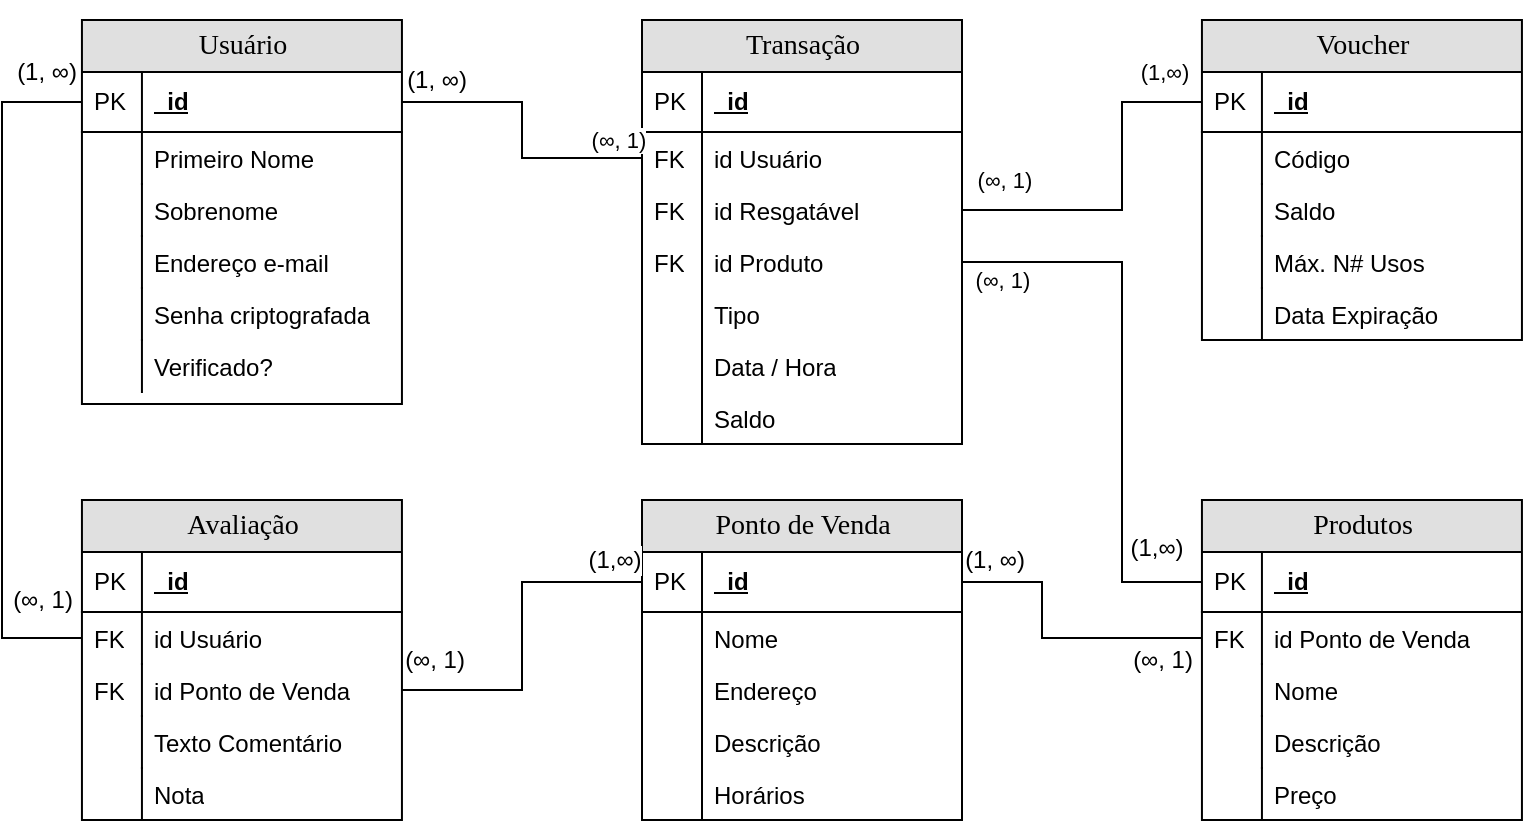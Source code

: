 <mxfile version="24.2.5" type="device">
  <diagram name="Page-1" id="e56a1550-8fbb-45ad-956c-1786394a9013">
    <mxGraphModel dx="1434" dy="835" grid="1" gridSize="10" guides="1" tooltips="1" connect="1" arrows="1" fold="1" page="1" pageScale="1" pageWidth="827" pageHeight="583" background="none" math="0" shadow="0">
      <root>
        <mxCell id="0" />
        <mxCell id="1" parent="0" />
        <mxCell id="2e49270ec7c68f3f-80" value="Usuário" style="swimlane;html=1;fontStyle=0;childLayout=stackLayout;horizontal=1;startSize=26;fillColor=#e0e0e0;horizontalStack=0;resizeParent=1;resizeLast=0;collapsible=1;marginBottom=0;swimlaneFillColor=#ffffff;align=center;rounded=0;shadow=0;comic=0;labelBackgroundColor=none;strokeWidth=1;fontFamily=Verdana;fontSize=14" parent="1" vertex="1">
          <mxGeometry x="79.97" y="40" width="160" height="192" as="geometry" />
        </mxCell>
        <mxCell id="2e49270ec7c68f3f-81" value="_id" style="shape=partialRectangle;top=0;left=0;right=0;bottom=1;html=1;align=left;verticalAlign=middle;fillColor=none;spacingLeft=34;spacingRight=4;whiteSpace=wrap;overflow=hidden;rotatable=0;points=[[0,0.5],[1,0.5]];portConstraint=eastwest;dropTarget=0;fontStyle=5;" parent="2e49270ec7c68f3f-80" vertex="1">
          <mxGeometry y="26" width="160" height="30" as="geometry" />
        </mxCell>
        <mxCell id="2e49270ec7c68f3f-82" value="PK" style="shape=partialRectangle;top=0;left=0;bottom=0;html=1;fillColor=none;align=left;verticalAlign=middle;spacingLeft=4;spacingRight=4;whiteSpace=wrap;overflow=hidden;rotatable=0;points=[];portConstraint=eastwest;part=1;" parent="2e49270ec7c68f3f-81" vertex="1" connectable="0">
          <mxGeometry width="30" height="30" as="geometry" />
        </mxCell>
        <mxCell id="2e49270ec7c68f3f-83" value="Primeiro Nome" style="shape=partialRectangle;top=0;left=0;right=0;bottom=0;html=1;align=left;verticalAlign=top;fillColor=none;spacingLeft=34;spacingRight=4;whiteSpace=wrap;overflow=hidden;rotatable=0;points=[[0,0.5],[1,0.5]];portConstraint=eastwest;dropTarget=0;" parent="2e49270ec7c68f3f-80" vertex="1">
          <mxGeometry y="56" width="160" height="26" as="geometry" />
        </mxCell>
        <mxCell id="2e49270ec7c68f3f-84" value="" style="shape=partialRectangle;top=0;left=0;bottom=0;html=1;fillColor=none;align=left;verticalAlign=top;spacingLeft=4;spacingRight=4;whiteSpace=wrap;overflow=hidden;rotatable=0;points=[];portConstraint=eastwest;part=1;" parent="2e49270ec7c68f3f-83" vertex="1" connectable="0">
          <mxGeometry width="30" height="26" as="geometry" />
        </mxCell>
        <mxCell id="2e49270ec7c68f3f-85" value="Sobrenome" style="shape=partialRectangle;top=0;left=0;right=0;bottom=0;html=1;align=left;verticalAlign=top;fillColor=none;spacingLeft=34;spacingRight=4;whiteSpace=wrap;overflow=hidden;rotatable=0;points=[[0,0.5],[1,0.5]];portConstraint=eastwest;dropTarget=0;" parent="2e49270ec7c68f3f-80" vertex="1">
          <mxGeometry y="82" width="160" height="26" as="geometry" />
        </mxCell>
        <mxCell id="2e49270ec7c68f3f-86" value="" style="shape=partialRectangle;top=0;left=0;bottom=0;html=1;fillColor=none;align=left;verticalAlign=top;spacingLeft=4;spacingRight=4;whiteSpace=wrap;overflow=hidden;rotatable=0;points=[];portConstraint=eastwest;part=1;" parent="2e49270ec7c68f3f-85" vertex="1" connectable="0">
          <mxGeometry width="30" height="26" as="geometry" />
        </mxCell>
        <mxCell id="2e49270ec7c68f3f-87" value="Endereço e-mail" style="shape=partialRectangle;top=0;left=0;right=0;bottom=0;html=1;align=left;verticalAlign=top;fillColor=none;spacingLeft=34;spacingRight=4;whiteSpace=wrap;overflow=hidden;rotatable=0;points=[[0,0.5],[1,0.5]];portConstraint=eastwest;dropTarget=0;" parent="2e49270ec7c68f3f-80" vertex="1">
          <mxGeometry y="108" width="160" height="26" as="geometry" />
        </mxCell>
        <mxCell id="2e49270ec7c68f3f-88" value="" style="shape=partialRectangle;top=0;left=0;bottom=0;html=1;fillColor=none;align=left;verticalAlign=top;spacingLeft=4;spacingRight=4;whiteSpace=wrap;overflow=hidden;rotatable=0;points=[];portConstraint=eastwest;part=1;" parent="2e49270ec7c68f3f-87" vertex="1" connectable="0">
          <mxGeometry width="30" height="26" as="geometry" />
        </mxCell>
        <mxCell id="_G63nK9BF5FQ8vQQFcvg-1" value="Senha criptografada" style="shape=partialRectangle;top=0;left=0;right=0;bottom=0;html=1;align=left;verticalAlign=top;fillColor=none;spacingLeft=34;spacingRight=4;whiteSpace=wrap;overflow=hidden;rotatable=0;points=[[0,0.5],[1,0.5]];portConstraint=eastwest;dropTarget=0;" vertex="1" parent="2e49270ec7c68f3f-80">
          <mxGeometry y="134" width="160" height="26" as="geometry" />
        </mxCell>
        <mxCell id="_G63nK9BF5FQ8vQQFcvg-2" value="" style="shape=partialRectangle;top=0;left=0;bottom=0;html=1;fillColor=none;align=left;verticalAlign=top;spacingLeft=4;spacingRight=4;whiteSpace=wrap;overflow=hidden;rotatable=0;points=[];portConstraint=eastwest;part=1;" vertex="1" connectable="0" parent="_G63nK9BF5FQ8vQQFcvg-1">
          <mxGeometry width="30" height="26" as="geometry" />
        </mxCell>
        <mxCell id="_G63nK9BF5FQ8vQQFcvg-3" value="Verificado?" style="shape=partialRectangle;top=0;left=0;right=0;bottom=0;html=1;align=left;verticalAlign=top;fillColor=none;spacingLeft=34;spacingRight=4;whiteSpace=wrap;overflow=hidden;rotatable=0;points=[[0,0.5],[1,0.5]];portConstraint=eastwest;dropTarget=0;" vertex="1" parent="2e49270ec7c68f3f-80">
          <mxGeometry y="160" width="160" height="26" as="geometry" />
        </mxCell>
        <mxCell id="_G63nK9BF5FQ8vQQFcvg-4" value="" style="shape=partialRectangle;top=0;left=0;bottom=0;html=1;fillColor=none;align=left;verticalAlign=top;spacingLeft=4;spacingRight=4;whiteSpace=wrap;overflow=hidden;rotatable=0;points=[];portConstraint=eastwest;part=1;" vertex="1" connectable="0" parent="_G63nK9BF5FQ8vQQFcvg-3">
          <mxGeometry width="30" height="26" as="geometry" />
        </mxCell>
        <mxCell id="_G63nK9BF5FQ8vQQFcvg-5" value="Voucher" style="swimlane;html=1;fontStyle=0;childLayout=stackLayout;horizontal=1;startSize=26;fillColor=#e0e0e0;horizontalStack=0;resizeParent=1;resizeLast=0;collapsible=1;marginBottom=0;swimlaneFillColor=#ffffff;align=center;rounded=0;shadow=0;comic=0;labelBackgroundColor=none;strokeWidth=1;fontFamily=Verdana;fontSize=14" vertex="1" parent="1">
          <mxGeometry x="639.97" y="40" width="160" height="160" as="geometry" />
        </mxCell>
        <mxCell id="_G63nK9BF5FQ8vQQFcvg-6" value="_id" style="shape=partialRectangle;top=0;left=0;right=0;bottom=1;html=1;align=left;verticalAlign=middle;fillColor=none;spacingLeft=34;spacingRight=4;whiteSpace=wrap;overflow=hidden;rotatable=0;points=[[0,0.5],[1,0.5]];portConstraint=eastwest;dropTarget=0;fontStyle=5;" vertex="1" parent="_G63nK9BF5FQ8vQQFcvg-5">
          <mxGeometry y="26" width="160" height="30" as="geometry" />
        </mxCell>
        <mxCell id="_G63nK9BF5FQ8vQQFcvg-7" value="PK" style="shape=partialRectangle;top=0;left=0;bottom=0;html=1;fillColor=none;align=left;verticalAlign=middle;spacingLeft=4;spacingRight=4;whiteSpace=wrap;overflow=hidden;rotatable=0;points=[];portConstraint=eastwest;part=1;" vertex="1" connectable="0" parent="_G63nK9BF5FQ8vQQFcvg-6">
          <mxGeometry width="30" height="30" as="geometry" />
        </mxCell>
        <mxCell id="_G63nK9BF5FQ8vQQFcvg-8" value="Código" style="shape=partialRectangle;top=0;left=0;right=0;bottom=0;html=1;align=left;verticalAlign=top;fillColor=none;spacingLeft=34;spacingRight=4;whiteSpace=wrap;overflow=hidden;rotatable=0;points=[[0,0.5],[1,0.5]];portConstraint=eastwest;dropTarget=0;" vertex="1" parent="_G63nK9BF5FQ8vQQFcvg-5">
          <mxGeometry y="56" width="160" height="26" as="geometry" />
        </mxCell>
        <mxCell id="_G63nK9BF5FQ8vQQFcvg-9" value="" style="shape=partialRectangle;top=0;left=0;bottom=0;html=1;fillColor=none;align=left;verticalAlign=top;spacingLeft=4;spacingRight=4;whiteSpace=wrap;overflow=hidden;rotatable=0;points=[];portConstraint=eastwest;part=1;" vertex="1" connectable="0" parent="_G63nK9BF5FQ8vQQFcvg-8">
          <mxGeometry width="30" height="26" as="geometry" />
        </mxCell>
        <mxCell id="_G63nK9BF5FQ8vQQFcvg-10" value="Saldo" style="shape=partialRectangle;top=0;left=0;right=0;bottom=0;html=1;align=left;verticalAlign=top;fillColor=none;spacingLeft=34;spacingRight=4;whiteSpace=wrap;overflow=hidden;rotatable=0;points=[[0,0.5],[1,0.5]];portConstraint=eastwest;dropTarget=0;" vertex="1" parent="_G63nK9BF5FQ8vQQFcvg-5">
          <mxGeometry y="82" width="160" height="26" as="geometry" />
        </mxCell>
        <mxCell id="_G63nK9BF5FQ8vQQFcvg-11" value="" style="shape=partialRectangle;top=0;left=0;bottom=0;html=1;fillColor=none;align=left;verticalAlign=top;spacingLeft=4;spacingRight=4;whiteSpace=wrap;overflow=hidden;rotatable=0;points=[];portConstraint=eastwest;part=1;" vertex="1" connectable="0" parent="_G63nK9BF5FQ8vQQFcvg-10">
          <mxGeometry width="30" height="26" as="geometry" />
        </mxCell>
        <mxCell id="_G63nK9BF5FQ8vQQFcvg-12" value="Máx. N# Usos" style="shape=partialRectangle;top=0;left=0;right=0;bottom=0;html=1;align=left;verticalAlign=top;fillColor=none;spacingLeft=34;spacingRight=4;whiteSpace=wrap;overflow=hidden;rotatable=0;points=[[0,0.5],[1,0.5]];portConstraint=eastwest;dropTarget=0;" vertex="1" parent="_G63nK9BF5FQ8vQQFcvg-5">
          <mxGeometry y="108" width="160" height="26" as="geometry" />
        </mxCell>
        <mxCell id="_G63nK9BF5FQ8vQQFcvg-13" value="" style="shape=partialRectangle;top=0;left=0;bottom=0;html=1;fillColor=none;align=left;verticalAlign=top;spacingLeft=4;spacingRight=4;whiteSpace=wrap;overflow=hidden;rotatable=0;points=[];portConstraint=eastwest;part=1;" vertex="1" connectable="0" parent="_G63nK9BF5FQ8vQQFcvg-12">
          <mxGeometry width="30" height="26" as="geometry" />
        </mxCell>
        <mxCell id="_G63nK9BF5FQ8vQQFcvg-14" value="Data Expiração" style="shape=partialRectangle;top=0;left=0;right=0;bottom=0;html=1;align=left;verticalAlign=top;fillColor=none;spacingLeft=34;spacingRight=4;whiteSpace=wrap;overflow=hidden;rotatable=0;points=[[0,0.5],[1,0.5]];portConstraint=eastwest;dropTarget=0;" vertex="1" parent="_G63nK9BF5FQ8vQQFcvg-5">
          <mxGeometry y="134" width="160" height="26" as="geometry" />
        </mxCell>
        <mxCell id="_G63nK9BF5FQ8vQQFcvg-15" value="" style="shape=partialRectangle;top=0;left=0;bottom=0;html=1;fillColor=none;align=left;verticalAlign=top;spacingLeft=4;spacingRight=4;whiteSpace=wrap;overflow=hidden;rotatable=0;points=[];portConstraint=eastwest;part=1;" vertex="1" connectable="0" parent="_G63nK9BF5FQ8vQQFcvg-14">
          <mxGeometry width="30" height="26" as="geometry" />
        </mxCell>
        <mxCell id="_G63nK9BF5FQ8vQQFcvg-18" value="Transação" style="swimlane;html=1;fontStyle=0;childLayout=stackLayout;horizontal=1;startSize=26;fillColor=#e0e0e0;horizontalStack=0;resizeParent=1;resizeLast=0;collapsible=1;marginBottom=0;swimlaneFillColor=#ffffff;align=center;rounded=0;shadow=0;comic=0;labelBackgroundColor=none;strokeWidth=1;fontFamily=Verdana;fontSize=14" vertex="1" parent="1">
          <mxGeometry x="360" y="40" width="160" height="212" as="geometry" />
        </mxCell>
        <mxCell id="_G63nK9BF5FQ8vQQFcvg-19" value="_id" style="shape=partialRectangle;top=0;left=0;right=0;bottom=1;html=1;align=left;verticalAlign=middle;fillColor=none;spacingLeft=34;spacingRight=4;whiteSpace=wrap;overflow=hidden;rotatable=0;points=[[0,0.5],[1,0.5]];portConstraint=eastwest;dropTarget=0;fontStyle=5;" vertex="1" parent="_G63nK9BF5FQ8vQQFcvg-18">
          <mxGeometry y="26" width="160" height="30" as="geometry" />
        </mxCell>
        <mxCell id="_G63nK9BF5FQ8vQQFcvg-20" value="PK" style="shape=partialRectangle;top=0;left=0;bottom=0;html=1;fillColor=none;align=left;verticalAlign=middle;spacingLeft=4;spacingRight=4;whiteSpace=wrap;overflow=hidden;rotatable=0;points=[];portConstraint=eastwest;part=1;" vertex="1" connectable="0" parent="_G63nK9BF5FQ8vQQFcvg-19">
          <mxGeometry width="30" height="30" as="geometry" />
        </mxCell>
        <mxCell id="_G63nK9BF5FQ8vQQFcvg-21" value="id Usuário" style="shape=partialRectangle;top=0;left=0;right=0;bottom=0;html=1;align=left;verticalAlign=top;fillColor=none;spacingLeft=34;spacingRight=4;whiteSpace=wrap;overflow=hidden;rotatable=0;points=[[0,0.5],[1,0.5]];portConstraint=eastwest;dropTarget=0;" vertex="1" parent="_G63nK9BF5FQ8vQQFcvg-18">
          <mxGeometry y="56" width="160" height="26" as="geometry" />
        </mxCell>
        <mxCell id="_G63nK9BF5FQ8vQQFcvg-22" value="FK" style="shape=partialRectangle;top=0;left=0;bottom=0;html=1;fillColor=none;align=left;verticalAlign=top;spacingLeft=4;spacingRight=4;whiteSpace=wrap;overflow=hidden;rotatable=0;points=[];portConstraint=eastwest;part=1;" vertex="1" connectable="0" parent="_G63nK9BF5FQ8vQQFcvg-21">
          <mxGeometry width="30" height="26" as="geometry" />
        </mxCell>
        <mxCell id="_G63nK9BF5FQ8vQQFcvg-23" value="id Resgatável" style="shape=partialRectangle;top=0;left=0;right=0;bottom=0;html=1;align=left;verticalAlign=top;fillColor=none;spacingLeft=34;spacingRight=4;whiteSpace=wrap;overflow=hidden;rotatable=0;points=[[0,0.5],[1,0.5]];portConstraint=eastwest;dropTarget=0;" vertex="1" parent="_G63nK9BF5FQ8vQQFcvg-18">
          <mxGeometry y="82" width="160" height="26" as="geometry" />
        </mxCell>
        <mxCell id="_G63nK9BF5FQ8vQQFcvg-24" value="FK" style="shape=partialRectangle;top=0;left=0;bottom=0;html=1;fillColor=none;align=left;verticalAlign=top;spacingLeft=4;spacingRight=4;whiteSpace=wrap;overflow=hidden;rotatable=0;points=[];portConstraint=eastwest;part=1;" vertex="1" connectable="0" parent="_G63nK9BF5FQ8vQQFcvg-23">
          <mxGeometry width="30" height="26" as="geometry" />
        </mxCell>
        <mxCell id="_G63nK9BF5FQ8vQQFcvg-25" value="id Produto" style="shape=partialRectangle;top=0;left=0;right=0;bottom=0;html=1;align=left;verticalAlign=top;fillColor=none;spacingLeft=34;spacingRight=4;whiteSpace=wrap;overflow=hidden;rotatable=0;points=[[0,0.5],[1,0.5]];portConstraint=eastwest;dropTarget=0;" vertex="1" parent="_G63nK9BF5FQ8vQQFcvg-18">
          <mxGeometry y="108" width="160" height="26" as="geometry" />
        </mxCell>
        <mxCell id="_G63nK9BF5FQ8vQQFcvg-26" value="FK" style="shape=partialRectangle;top=0;left=0;bottom=0;html=1;fillColor=none;align=left;verticalAlign=top;spacingLeft=4;spacingRight=4;whiteSpace=wrap;overflow=hidden;rotatable=0;points=[];portConstraint=eastwest;part=1;" vertex="1" connectable="0" parent="_G63nK9BF5FQ8vQQFcvg-25">
          <mxGeometry width="30" height="26" as="geometry" />
        </mxCell>
        <mxCell id="_G63nK9BF5FQ8vQQFcvg-27" value="Tipo" style="shape=partialRectangle;top=0;left=0;right=0;bottom=0;html=1;align=left;verticalAlign=top;fillColor=none;spacingLeft=34;spacingRight=4;whiteSpace=wrap;overflow=hidden;rotatable=0;points=[[0,0.5],[1,0.5]];portConstraint=eastwest;dropTarget=0;" vertex="1" parent="_G63nK9BF5FQ8vQQFcvg-18">
          <mxGeometry y="134" width="160" height="26" as="geometry" />
        </mxCell>
        <mxCell id="_G63nK9BF5FQ8vQQFcvg-28" value="" style="shape=partialRectangle;top=0;left=0;bottom=0;html=1;fillColor=none;align=left;verticalAlign=top;spacingLeft=4;spacingRight=4;whiteSpace=wrap;overflow=hidden;rotatable=0;points=[];portConstraint=eastwest;part=1;" vertex="1" connectable="0" parent="_G63nK9BF5FQ8vQQFcvg-27">
          <mxGeometry width="30" height="26" as="geometry" />
        </mxCell>
        <mxCell id="_G63nK9BF5FQ8vQQFcvg-33" value="Data / Hora" style="shape=partialRectangle;top=0;left=0;right=0;bottom=0;html=1;align=left;verticalAlign=top;fillColor=none;spacingLeft=34;spacingRight=4;whiteSpace=wrap;overflow=hidden;rotatable=0;points=[[0,0.5],[1,0.5]];portConstraint=eastwest;dropTarget=0;" vertex="1" parent="_G63nK9BF5FQ8vQQFcvg-18">
          <mxGeometry y="160" width="160" height="26" as="geometry" />
        </mxCell>
        <mxCell id="_G63nK9BF5FQ8vQQFcvg-34" value="" style="shape=partialRectangle;top=0;left=0;bottom=0;html=1;fillColor=none;align=left;verticalAlign=top;spacingLeft=4;spacingRight=4;whiteSpace=wrap;overflow=hidden;rotatable=0;points=[];portConstraint=eastwest;part=1;" vertex="1" connectable="0" parent="_G63nK9BF5FQ8vQQFcvg-33">
          <mxGeometry width="30" height="26" as="geometry" />
        </mxCell>
        <mxCell id="_G63nK9BF5FQ8vQQFcvg-35" value="Saldo" style="shape=partialRectangle;top=0;left=0;right=0;bottom=0;html=1;align=left;verticalAlign=top;fillColor=none;spacingLeft=34;spacingRight=4;whiteSpace=wrap;overflow=hidden;rotatable=0;points=[[0,0.5],[1,0.5]];portConstraint=eastwest;dropTarget=0;" vertex="1" parent="_G63nK9BF5FQ8vQQFcvg-18">
          <mxGeometry y="186" width="160" height="26" as="geometry" />
        </mxCell>
        <mxCell id="_G63nK9BF5FQ8vQQFcvg-36" value="" style="shape=partialRectangle;top=0;left=0;bottom=0;html=1;fillColor=none;align=left;verticalAlign=top;spacingLeft=4;spacingRight=4;whiteSpace=wrap;overflow=hidden;rotatable=0;points=[];portConstraint=eastwest;part=1;" vertex="1" connectable="0" parent="_G63nK9BF5FQ8vQQFcvg-35">
          <mxGeometry width="30" height="26" as="geometry" />
        </mxCell>
        <mxCell id="_G63nK9BF5FQ8vQQFcvg-37" value="Produtos" style="swimlane;html=1;fontStyle=0;childLayout=stackLayout;horizontal=1;startSize=26;fillColor=#e0e0e0;horizontalStack=0;resizeParent=1;resizeLast=0;collapsible=1;marginBottom=0;swimlaneFillColor=#ffffff;align=center;rounded=0;shadow=0;comic=0;labelBackgroundColor=none;strokeWidth=1;fontFamily=Verdana;fontSize=14" vertex="1" parent="1">
          <mxGeometry x="639.97" y="280" width="160" height="160" as="geometry" />
        </mxCell>
        <mxCell id="_G63nK9BF5FQ8vQQFcvg-38" value="_id" style="shape=partialRectangle;top=0;left=0;right=0;bottom=1;html=1;align=left;verticalAlign=middle;fillColor=none;spacingLeft=34;spacingRight=4;whiteSpace=wrap;overflow=hidden;rotatable=0;points=[[0,0.5],[1,0.5]];portConstraint=eastwest;dropTarget=0;fontStyle=5;" vertex="1" parent="_G63nK9BF5FQ8vQQFcvg-37">
          <mxGeometry y="26" width="160" height="30" as="geometry" />
        </mxCell>
        <mxCell id="_G63nK9BF5FQ8vQQFcvg-39" value="PK" style="shape=partialRectangle;top=0;left=0;bottom=0;html=1;fillColor=none;align=left;verticalAlign=middle;spacingLeft=4;spacingRight=4;whiteSpace=wrap;overflow=hidden;rotatable=0;points=[];portConstraint=eastwest;part=1;" vertex="1" connectable="0" parent="_G63nK9BF5FQ8vQQFcvg-38">
          <mxGeometry width="30" height="30" as="geometry" />
        </mxCell>
        <mxCell id="_G63nK9BF5FQ8vQQFcvg-40" value="id Ponto de Venda" style="shape=partialRectangle;top=0;left=0;right=0;bottom=0;html=1;align=left;verticalAlign=top;fillColor=none;spacingLeft=34;spacingRight=4;whiteSpace=wrap;overflow=hidden;rotatable=0;points=[[0,0.5],[1,0.5]];portConstraint=eastwest;dropTarget=0;" vertex="1" parent="_G63nK9BF5FQ8vQQFcvg-37">
          <mxGeometry y="56" width="160" height="26" as="geometry" />
        </mxCell>
        <mxCell id="_G63nK9BF5FQ8vQQFcvg-41" value="FK" style="shape=partialRectangle;top=0;left=0;bottom=0;html=1;fillColor=none;align=left;verticalAlign=top;spacingLeft=4;spacingRight=4;whiteSpace=wrap;overflow=hidden;rotatable=0;points=[];portConstraint=eastwest;part=1;" vertex="1" connectable="0" parent="_G63nK9BF5FQ8vQQFcvg-40">
          <mxGeometry width="30" height="26" as="geometry" />
        </mxCell>
        <mxCell id="_G63nK9BF5FQ8vQQFcvg-42" value="Nome" style="shape=partialRectangle;top=0;left=0;right=0;bottom=0;html=1;align=left;verticalAlign=top;fillColor=none;spacingLeft=34;spacingRight=4;whiteSpace=wrap;overflow=hidden;rotatable=0;points=[[0,0.5],[1,0.5]];portConstraint=eastwest;dropTarget=0;" vertex="1" parent="_G63nK9BF5FQ8vQQFcvg-37">
          <mxGeometry y="82" width="160" height="26" as="geometry" />
        </mxCell>
        <mxCell id="_G63nK9BF5FQ8vQQFcvg-43" value="" style="shape=partialRectangle;top=0;left=0;bottom=0;html=1;fillColor=none;align=left;verticalAlign=top;spacingLeft=4;spacingRight=4;whiteSpace=wrap;overflow=hidden;rotatable=0;points=[];portConstraint=eastwest;part=1;" vertex="1" connectable="0" parent="_G63nK9BF5FQ8vQQFcvg-42">
          <mxGeometry width="30" height="26" as="geometry" />
        </mxCell>
        <mxCell id="_G63nK9BF5FQ8vQQFcvg-44" value="Descrição" style="shape=partialRectangle;top=0;left=0;right=0;bottom=0;html=1;align=left;verticalAlign=top;fillColor=none;spacingLeft=34;spacingRight=4;whiteSpace=wrap;overflow=hidden;rotatable=0;points=[[0,0.5],[1,0.5]];portConstraint=eastwest;dropTarget=0;" vertex="1" parent="_G63nK9BF5FQ8vQQFcvg-37">
          <mxGeometry y="108" width="160" height="26" as="geometry" />
        </mxCell>
        <mxCell id="_G63nK9BF5FQ8vQQFcvg-45" value="" style="shape=partialRectangle;top=0;left=0;bottom=0;html=1;fillColor=none;align=left;verticalAlign=top;spacingLeft=4;spacingRight=4;whiteSpace=wrap;overflow=hidden;rotatable=0;points=[];portConstraint=eastwest;part=1;" vertex="1" connectable="0" parent="_G63nK9BF5FQ8vQQFcvg-44">
          <mxGeometry width="30" height="26" as="geometry" />
        </mxCell>
        <mxCell id="_G63nK9BF5FQ8vQQFcvg-46" value="Preço" style="shape=partialRectangle;top=0;left=0;right=0;bottom=0;html=1;align=left;verticalAlign=top;fillColor=none;spacingLeft=34;spacingRight=4;whiteSpace=wrap;overflow=hidden;rotatable=0;points=[[0,0.5],[1,0.5]];portConstraint=eastwest;dropTarget=0;" vertex="1" parent="_G63nK9BF5FQ8vQQFcvg-37">
          <mxGeometry y="134" width="160" height="26" as="geometry" />
        </mxCell>
        <mxCell id="_G63nK9BF5FQ8vQQFcvg-47" value="" style="shape=partialRectangle;top=0;left=0;bottom=0;html=1;fillColor=none;align=left;verticalAlign=top;spacingLeft=4;spacingRight=4;whiteSpace=wrap;overflow=hidden;rotatable=0;points=[];portConstraint=eastwest;part=1;" vertex="1" connectable="0" parent="_G63nK9BF5FQ8vQQFcvg-46">
          <mxGeometry width="30" height="26" as="geometry" />
        </mxCell>
        <mxCell id="_G63nK9BF5FQ8vQQFcvg-48" value="Ponto de Venda" style="swimlane;html=1;fontStyle=0;childLayout=stackLayout;horizontal=1;startSize=26;fillColor=#e0e0e0;horizontalStack=0;resizeParent=1;resizeLast=0;collapsible=1;marginBottom=0;swimlaneFillColor=#ffffff;align=center;rounded=0;shadow=0;comic=0;labelBackgroundColor=none;strokeWidth=1;fontFamily=Verdana;fontSize=14" vertex="1" parent="1">
          <mxGeometry x="360" y="280" width="160" height="160" as="geometry" />
        </mxCell>
        <mxCell id="_G63nK9BF5FQ8vQQFcvg-49" value="_id" style="shape=partialRectangle;top=0;left=0;right=0;bottom=1;html=1;align=left;verticalAlign=middle;fillColor=none;spacingLeft=34;spacingRight=4;whiteSpace=wrap;overflow=hidden;rotatable=0;points=[[0,0.5],[1,0.5]];portConstraint=eastwest;dropTarget=0;fontStyle=5;" vertex="1" parent="_G63nK9BF5FQ8vQQFcvg-48">
          <mxGeometry y="26" width="160" height="30" as="geometry" />
        </mxCell>
        <mxCell id="_G63nK9BF5FQ8vQQFcvg-50" value="PK" style="shape=partialRectangle;top=0;left=0;bottom=0;html=1;fillColor=none;align=left;verticalAlign=middle;spacingLeft=4;spacingRight=4;whiteSpace=wrap;overflow=hidden;rotatable=0;points=[];portConstraint=eastwest;part=1;" vertex="1" connectable="0" parent="_G63nK9BF5FQ8vQQFcvg-49">
          <mxGeometry width="30" height="30" as="geometry" />
        </mxCell>
        <mxCell id="_G63nK9BF5FQ8vQQFcvg-51" value="Nome" style="shape=partialRectangle;top=0;left=0;right=0;bottom=0;html=1;align=left;verticalAlign=top;fillColor=none;spacingLeft=34;spacingRight=4;whiteSpace=wrap;overflow=hidden;rotatable=0;points=[[0,0.5],[1,0.5]];portConstraint=eastwest;dropTarget=0;" vertex="1" parent="_G63nK9BF5FQ8vQQFcvg-48">
          <mxGeometry y="56" width="160" height="26" as="geometry" />
        </mxCell>
        <mxCell id="_G63nK9BF5FQ8vQQFcvg-52" value="" style="shape=partialRectangle;top=0;left=0;bottom=0;html=1;fillColor=none;align=left;verticalAlign=top;spacingLeft=4;spacingRight=4;whiteSpace=wrap;overflow=hidden;rotatable=0;points=[];portConstraint=eastwest;part=1;" vertex="1" connectable="0" parent="_G63nK9BF5FQ8vQQFcvg-51">
          <mxGeometry width="30" height="26" as="geometry" />
        </mxCell>
        <mxCell id="_G63nK9BF5FQ8vQQFcvg-53" value="Endereço" style="shape=partialRectangle;top=0;left=0;right=0;bottom=0;html=1;align=left;verticalAlign=top;fillColor=none;spacingLeft=34;spacingRight=4;whiteSpace=wrap;overflow=hidden;rotatable=0;points=[[0,0.5],[1,0.5]];portConstraint=eastwest;dropTarget=0;" vertex="1" parent="_G63nK9BF5FQ8vQQFcvg-48">
          <mxGeometry y="82" width="160" height="26" as="geometry" />
        </mxCell>
        <mxCell id="_G63nK9BF5FQ8vQQFcvg-54" value="" style="shape=partialRectangle;top=0;left=0;bottom=0;html=1;fillColor=none;align=left;verticalAlign=top;spacingLeft=4;spacingRight=4;whiteSpace=wrap;overflow=hidden;rotatable=0;points=[];portConstraint=eastwest;part=1;" vertex="1" connectable="0" parent="_G63nK9BF5FQ8vQQFcvg-53">
          <mxGeometry width="30" height="26" as="geometry" />
        </mxCell>
        <mxCell id="_G63nK9BF5FQ8vQQFcvg-55" value="Descrição" style="shape=partialRectangle;top=0;left=0;right=0;bottom=0;html=1;align=left;verticalAlign=top;fillColor=none;spacingLeft=34;spacingRight=4;whiteSpace=wrap;overflow=hidden;rotatable=0;points=[[0,0.5],[1,0.5]];portConstraint=eastwest;dropTarget=0;" vertex="1" parent="_G63nK9BF5FQ8vQQFcvg-48">
          <mxGeometry y="108" width="160" height="26" as="geometry" />
        </mxCell>
        <mxCell id="_G63nK9BF5FQ8vQQFcvg-56" value="" style="shape=partialRectangle;top=0;left=0;bottom=0;html=1;fillColor=none;align=left;verticalAlign=top;spacingLeft=4;spacingRight=4;whiteSpace=wrap;overflow=hidden;rotatable=0;points=[];portConstraint=eastwest;part=1;" vertex="1" connectable="0" parent="_G63nK9BF5FQ8vQQFcvg-55">
          <mxGeometry width="30" height="26" as="geometry" />
        </mxCell>
        <mxCell id="_G63nK9BF5FQ8vQQFcvg-57" value="Horários" style="shape=partialRectangle;top=0;left=0;right=0;bottom=0;html=1;align=left;verticalAlign=top;fillColor=none;spacingLeft=34;spacingRight=4;whiteSpace=wrap;overflow=hidden;rotatable=0;points=[[0,0.5],[1,0.5]];portConstraint=eastwest;dropTarget=0;" vertex="1" parent="_G63nK9BF5FQ8vQQFcvg-48">
          <mxGeometry y="134" width="160" height="26" as="geometry" />
        </mxCell>
        <mxCell id="_G63nK9BF5FQ8vQQFcvg-58" value="" style="shape=partialRectangle;top=0;left=0;bottom=0;html=1;fillColor=none;align=left;verticalAlign=top;spacingLeft=4;spacingRight=4;whiteSpace=wrap;overflow=hidden;rotatable=0;points=[];portConstraint=eastwest;part=1;" vertex="1" connectable="0" parent="_G63nK9BF5FQ8vQQFcvg-57">
          <mxGeometry width="30" height="26" as="geometry" />
        </mxCell>
        <mxCell id="_G63nK9BF5FQ8vQQFcvg-59" value="Avaliação" style="swimlane;html=1;fontStyle=0;childLayout=stackLayout;horizontal=1;startSize=26;fillColor=#e0e0e0;horizontalStack=0;resizeParent=1;resizeLast=0;collapsible=1;marginBottom=0;swimlaneFillColor=#ffffff;align=center;rounded=0;shadow=0;comic=0;labelBackgroundColor=none;strokeWidth=1;fontFamily=Verdana;fontSize=14" vertex="1" parent="1">
          <mxGeometry x="79.97" y="280" width="160" height="160" as="geometry" />
        </mxCell>
        <mxCell id="_G63nK9BF5FQ8vQQFcvg-60" value="_id" style="shape=partialRectangle;top=0;left=0;right=0;bottom=1;html=1;align=left;verticalAlign=middle;fillColor=none;spacingLeft=34;spacingRight=4;whiteSpace=wrap;overflow=hidden;rotatable=0;points=[[0,0.5],[1,0.5]];portConstraint=eastwest;dropTarget=0;fontStyle=5;" vertex="1" parent="_G63nK9BF5FQ8vQQFcvg-59">
          <mxGeometry y="26" width="160" height="30" as="geometry" />
        </mxCell>
        <mxCell id="_G63nK9BF5FQ8vQQFcvg-61" value="PK" style="shape=partialRectangle;top=0;left=0;bottom=0;html=1;fillColor=none;align=left;verticalAlign=middle;spacingLeft=4;spacingRight=4;whiteSpace=wrap;overflow=hidden;rotatable=0;points=[];portConstraint=eastwest;part=1;" vertex="1" connectable="0" parent="_G63nK9BF5FQ8vQQFcvg-60">
          <mxGeometry width="30" height="30" as="geometry" />
        </mxCell>
        <mxCell id="_G63nK9BF5FQ8vQQFcvg-62" value="id Usuário" style="shape=partialRectangle;top=0;left=0;right=0;bottom=0;html=1;align=left;verticalAlign=top;fillColor=none;spacingLeft=34;spacingRight=4;whiteSpace=wrap;overflow=hidden;rotatable=0;points=[[0,0.5],[1,0.5]];portConstraint=eastwest;dropTarget=0;" vertex="1" parent="_G63nK9BF5FQ8vQQFcvg-59">
          <mxGeometry y="56" width="160" height="26" as="geometry" />
        </mxCell>
        <mxCell id="_G63nK9BF5FQ8vQQFcvg-63" value="FK" style="shape=partialRectangle;top=0;left=0;bottom=0;html=1;fillColor=none;align=left;verticalAlign=top;spacingLeft=4;spacingRight=4;whiteSpace=wrap;overflow=hidden;rotatable=0;points=[];portConstraint=eastwest;part=1;" vertex="1" connectable="0" parent="_G63nK9BF5FQ8vQQFcvg-62">
          <mxGeometry width="30" height="26" as="geometry" />
        </mxCell>
        <mxCell id="_G63nK9BF5FQ8vQQFcvg-64" value="id Ponto de Venda" style="shape=partialRectangle;top=0;left=0;right=0;bottom=0;html=1;align=left;verticalAlign=top;fillColor=none;spacingLeft=34;spacingRight=4;whiteSpace=wrap;overflow=hidden;rotatable=0;points=[[0,0.5],[1,0.5]];portConstraint=eastwest;dropTarget=0;" vertex="1" parent="_G63nK9BF5FQ8vQQFcvg-59">
          <mxGeometry y="82" width="160" height="26" as="geometry" />
        </mxCell>
        <mxCell id="_G63nK9BF5FQ8vQQFcvg-65" value="FK" style="shape=partialRectangle;top=0;left=0;bottom=0;html=1;fillColor=none;align=left;verticalAlign=top;spacingLeft=4;spacingRight=4;whiteSpace=wrap;overflow=hidden;rotatable=0;points=[];portConstraint=eastwest;part=1;" vertex="1" connectable="0" parent="_G63nK9BF5FQ8vQQFcvg-64">
          <mxGeometry width="30" height="26" as="geometry" />
        </mxCell>
        <mxCell id="_G63nK9BF5FQ8vQQFcvg-66" value="Texto Comentário" style="shape=partialRectangle;top=0;left=0;right=0;bottom=0;html=1;align=left;verticalAlign=top;fillColor=none;spacingLeft=34;spacingRight=4;whiteSpace=wrap;overflow=hidden;rotatable=0;points=[[0,0.5],[1,0.5]];portConstraint=eastwest;dropTarget=0;" vertex="1" parent="_G63nK9BF5FQ8vQQFcvg-59">
          <mxGeometry y="108" width="160" height="26" as="geometry" />
        </mxCell>
        <mxCell id="_G63nK9BF5FQ8vQQFcvg-67" value="" style="shape=partialRectangle;top=0;left=0;bottom=0;html=1;fillColor=none;align=left;verticalAlign=top;spacingLeft=4;spacingRight=4;whiteSpace=wrap;overflow=hidden;rotatable=0;points=[];portConstraint=eastwest;part=1;" vertex="1" connectable="0" parent="_G63nK9BF5FQ8vQQFcvg-66">
          <mxGeometry width="30" height="26" as="geometry" />
        </mxCell>
        <mxCell id="_G63nK9BF5FQ8vQQFcvg-68" value="Nota" style="shape=partialRectangle;top=0;left=0;right=0;bottom=0;html=1;align=left;verticalAlign=top;fillColor=none;spacingLeft=34;spacingRight=4;whiteSpace=wrap;overflow=hidden;rotatable=0;points=[[0,0.5],[1,0.5]];portConstraint=eastwest;dropTarget=0;" vertex="1" parent="_G63nK9BF5FQ8vQQFcvg-59">
          <mxGeometry y="134" width="160" height="26" as="geometry" />
        </mxCell>
        <mxCell id="_G63nK9BF5FQ8vQQFcvg-69" value="" style="shape=partialRectangle;top=0;left=0;bottom=0;html=1;fillColor=none;align=left;verticalAlign=top;spacingLeft=4;spacingRight=4;whiteSpace=wrap;overflow=hidden;rotatable=0;points=[];portConstraint=eastwest;part=1;" vertex="1" connectable="0" parent="_G63nK9BF5FQ8vQQFcvg-68">
          <mxGeometry width="30" height="26" as="geometry" />
        </mxCell>
        <mxCell id="_G63nK9BF5FQ8vQQFcvg-72" style="edgeStyle=orthogonalEdgeStyle;rounded=0;orthogonalLoop=1;jettySize=auto;html=1;exitX=0;exitY=0.5;exitDx=0;exitDy=0;entryX=0;entryY=0.5;entryDx=0;entryDy=0;startArrow=none;startFill=0;endArrow=none;endFill=0;" edge="1" parent="1" source="2e49270ec7c68f3f-81" target="_G63nK9BF5FQ8vQQFcvg-62">
          <mxGeometry relative="1" as="geometry">
            <Array as="points">
              <mxPoint x="40" y="81" />
              <mxPoint x="40" y="349" />
            </Array>
          </mxGeometry>
        </mxCell>
        <mxCell id="_G63nK9BF5FQ8vQQFcvg-78" value="&lt;font style=&quot;font-size: 12px;&quot;&gt;(1, ∞)&lt;/font&gt;" style="edgeLabel;html=1;align=center;verticalAlign=middle;resizable=0;points=[];" vertex="1" connectable="0" parent="_G63nK9BF5FQ8vQQFcvg-72">
          <mxGeometry x="-0.891" y="-4" relative="1" as="geometry">
            <mxPoint x="1" y="-11" as="offset" />
          </mxGeometry>
        </mxCell>
        <mxCell id="_G63nK9BF5FQ8vQQFcvg-80" value="&lt;font style=&quot;font-size: 12px;&quot;&gt;(∞, 1)&lt;/font&gt;" style="edgeLabel;html=1;align=center;verticalAlign=middle;resizable=0;points=[];" vertex="1" connectable="0" parent="_G63nK9BF5FQ8vQQFcvg-72">
          <mxGeometry x="0.897" y="-1" relative="1" as="geometry">
            <mxPoint x="-2" y="-20" as="offset" />
          </mxGeometry>
        </mxCell>
        <mxCell id="_G63nK9BF5FQ8vQQFcvg-73" style="edgeStyle=orthogonalEdgeStyle;rounded=0;orthogonalLoop=1;jettySize=auto;html=1;exitX=1;exitY=0.5;exitDx=0;exitDy=0;entryX=0;entryY=0.5;entryDx=0;entryDy=0;endArrow=none;endFill=0;" edge="1" parent="1" source="_G63nK9BF5FQ8vQQFcvg-64" target="_G63nK9BF5FQ8vQQFcvg-49">
          <mxGeometry relative="1" as="geometry" />
        </mxCell>
        <mxCell id="_G63nK9BF5FQ8vQQFcvg-91" value="&lt;font style=&quot;font-size: 12px;&quot;&gt;(1,∞)&lt;/font&gt;" style="edgeLabel;html=1;align=center;verticalAlign=middle;resizable=0;points=[];" vertex="1" connectable="0" parent="_G63nK9BF5FQ8vQQFcvg-73">
          <mxGeometry x="0.715" y="1" relative="1" as="geometry">
            <mxPoint x="11" y="-10" as="offset" />
          </mxGeometry>
        </mxCell>
        <mxCell id="_G63nK9BF5FQ8vQQFcvg-92" value="&lt;font style=&quot;font-size: 12px;&quot;&gt;(∞, 1)&lt;/font&gt;" style="edgeLabel;html=1;align=center;verticalAlign=middle;resizable=0;points=[];" vertex="1" connectable="0" parent="_G63nK9BF5FQ8vQQFcvg-73">
          <mxGeometry x="-0.805" y="1" relative="1" as="geometry">
            <mxPoint x="-1" y="-14" as="offset" />
          </mxGeometry>
        </mxCell>
        <mxCell id="_G63nK9BF5FQ8vQQFcvg-74" style="edgeStyle=orthogonalEdgeStyle;rounded=0;orthogonalLoop=1;jettySize=auto;html=1;exitX=1;exitY=0.5;exitDx=0;exitDy=0;entryX=0;entryY=0.5;entryDx=0;entryDy=0;endArrow=none;endFill=0;" edge="1" parent="1" source="_G63nK9BF5FQ8vQQFcvg-49" target="_G63nK9BF5FQ8vQQFcvg-40">
          <mxGeometry relative="1" as="geometry">
            <Array as="points">
              <mxPoint x="560" y="321" />
              <mxPoint x="560" y="349" />
            </Array>
          </mxGeometry>
        </mxCell>
        <mxCell id="_G63nK9BF5FQ8vQQFcvg-93" value="&lt;font style=&quot;font-size: 12px;&quot;&gt;(1, ∞)&lt;/font&gt;" style="edgeLabel;html=1;align=center;verticalAlign=middle;resizable=0;points=[];" vertex="1" connectable="0" parent="_G63nK9BF5FQ8vQQFcvg-74">
          <mxGeometry x="-0.787" y="2" relative="1" as="geometry">
            <mxPoint y="-9" as="offset" />
          </mxGeometry>
        </mxCell>
        <mxCell id="_G63nK9BF5FQ8vQQFcvg-94" value="&lt;font style=&quot;font-size: 12px;&quot;&gt;(∞, 1)&lt;/font&gt;" style="edgeLabel;html=1;align=center;verticalAlign=middle;resizable=0;points=[];" vertex="1" connectable="0" parent="_G63nK9BF5FQ8vQQFcvg-74">
          <mxGeometry x="0.896" relative="1" as="geometry">
            <mxPoint x="-13" y="11" as="offset" />
          </mxGeometry>
        </mxCell>
        <mxCell id="_G63nK9BF5FQ8vQQFcvg-75" style="edgeStyle=orthogonalEdgeStyle;rounded=0;orthogonalLoop=1;jettySize=auto;html=1;exitX=1;exitY=0.5;exitDx=0;exitDy=0;entryX=0;entryY=0.5;entryDx=0;entryDy=0;endArrow=none;endFill=0;" edge="1" parent="1" source="2e49270ec7c68f3f-81" target="_G63nK9BF5FQ8vQQFcvg-21">
          <mxGeometry relative="1" as="geometry" />
        </mxCell>
        <mxCell id="_G63nK9BF5FQ8vQQFcvg-87" value="&lt;font style=&quot;font-size: 12px;&quot;&gt;(1, ∞)&lt;/font&gt;" style="edgeLabel;html=1;align=center;verticalAlign=middle;resizable=0;points=[];" vertex="1" connectable="0" parent="_G63nK9BF5FQ8vQQFcvg-75">
          <mxGeometry x="-0.856" relative="1" as="geometry">
            <mxPoint x="6" y="-11" as="offset" />
          </mxGeometry>
        </mxCell>
        <mxCell id="_G63nK9BF5FQ8vQQFcvg-88" value="(∞, 1)" style="edgeLabel;html=1;align=center;verticalAlign=middle;resizable=0;points=[];" vertex="1" connectable="0" parent="_G63nK9BF5FQ8vQQFcvg-75">
          <mxGeometry x="0.653" y="1" relative="1" as="geometry">
            <mxPoint x="13" y="-8" as="offset" />
          </mxGeometry>
        </mxCell>
        <mxCell id="_G63nK9BF5FQ8vQQFcvg-76" style="edgeStyle=orthogonalEdgeStyle;rounded=0;orthogonalLoop=1;jettySize=auto;html=1;exitX=1;exitY=0.5;exitDx=0;exitDy=0;entryX=0;entryY=0.5;entryDx=0;entryDy=0;endArrow=none;endFill=0;" edge="1" parent="1" source="_G63nK9BF5FQ8vQQFcvg-23" target="_G63nK9BF5FQ8vQQFcvg-6">
          <mxGeometry relative="1" as="geometry">
            <Array as="points">
              <mxPoint x="600" y="135" />
              <mxPoint x="600" y="81" />
            </Array>
          </mxGeometry>
        </mxCell>
        <mxCell id="_G63nK9BF5FQ8vQQFcvg-89" value="(1,∞)" style="edgeLabel;html=1;align=center;verticalAlign=middle;resizable=0;points=[];" vertex="1" connectable="0" parent="_G63nK9BF5FQ8vQQFcvg-76">
          <mxGeometry x="0.673" y="3" relative="1" as="geometry">
            <mxPoint x="9" y="-12" as="offset" />
          </mxGeometry>
        </mxCell>
        <mxCell id="_G63nK9BF5FQ8vQQFcvg-90" value="(∞, 1)" style="edgeLabel;html=1;align=center;verticalAlign=middle;resizable=0;points=[];" vertex="1" connectable="0" parent="_G63nK9BF5FQ8vQQFcvg-76">
          <mxGeometry x="-0.82" y="1" relative="1" as="geometry">
            <mxPoint x="5" y="-14" as="offset" />
          </mxGeometry>
        </mxCell>
        <mxCell id="_G63nK9BF5FQ8vQQFcvg-77" style="edgeStyle=orthogonalEdgeStyle;rounded=0;orthogonalLoop=1;jettySize=auto;html=1;exitX=1;exitY=0.5;exitDx=0;exitDy=0;entryX=0;entryY=0.5;entryDx=0;entryDy=0;endArrow=none;endFill=0;" edge="1" parent="1" source="_G63nK9BF5FQ8vQQFcvg-25" target="_G63nK9BF5FQ8vQQFcvg-38">
          <mxGeometry relative="1" as="geometry">
            <Array as="points">
              <mxPoint x="600" y="161" />
              <mxPoint x="600" y="321" />
            </Array>
          </mxGeometry>
        </mxCell>
        <mxCell id="_G63nK9BF5FQ8vQQFcvg-95" value="(∞, 1)" style="edgeLabel;html=1;align=center;verticalAlign=middle;resizable=0;points=[];" vertex="1" connectable="0" parent="1">
          <mxGeometry x="540.029" y="170" as="geometry" />
        </mxCell>
        <mxCell id="_G63nK9BF5FQ8vQQFcvg-96" value="&lt;font style=&quot;font-size: 12px;&quot;&gt;(1,∞)&lt;/font&gt;" style="edgeLabel;html=1;align=center;verticalAlign=middle;resizable=0;points=[];" vertex="1" connectable="0" parent="1">
          <mxGeometry x="620.004" y="30" as="geometry">
            <mxPoint x="-3" y="274" as="offset" />
          </mxGeometry>
        </mxCell>
      </root>
    </mxGraphModel>
  </diagram>
</mxfile>
